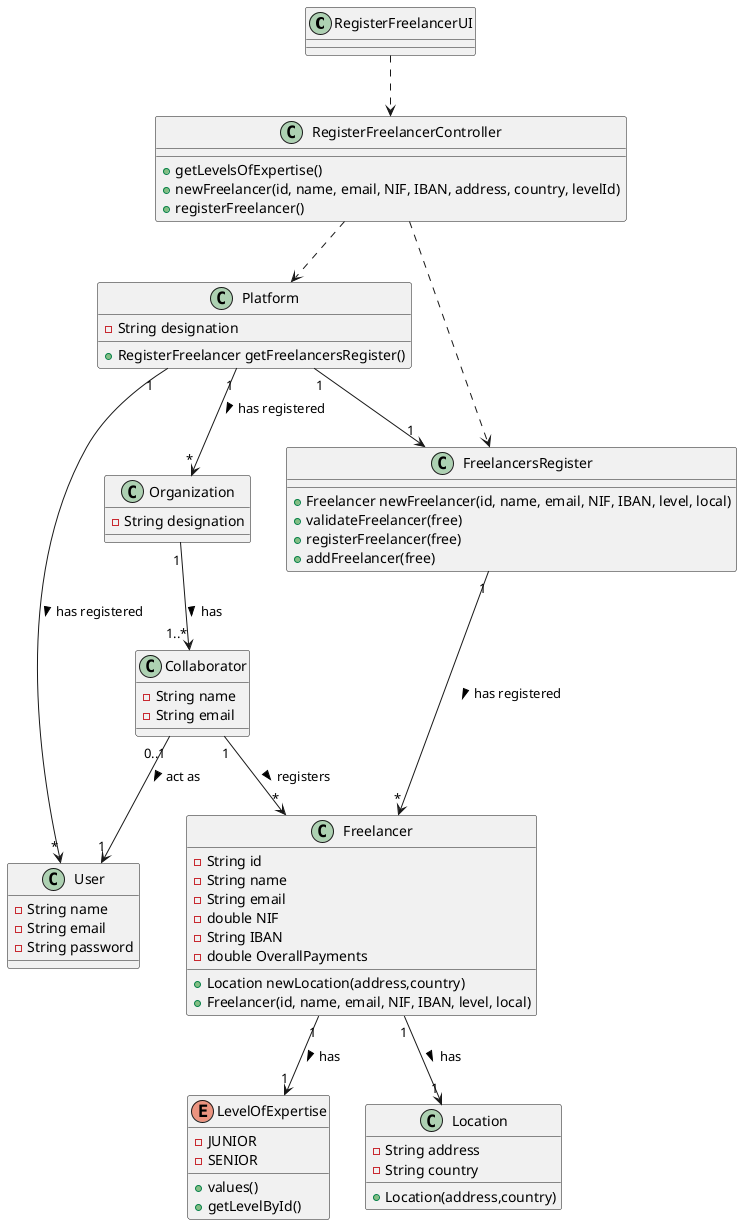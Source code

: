 @startuml

class RegisterFreelancerUI {

}

class RegisterFreelancerController {
  +getLevelsOfExpertise()
  +newFreelancer(id, name, email, NIF, IBAN, address, country, levelId)
  +registerFreelancer()
}

class Platform {
  -String designation
  +RegisterFreelancer getFreelancersRegister()
}

class FreelancersRegister {
  +Freelancer newFreelancer(id, name, email, NIF, IBAN, level, local)
  +validateFreelancer(free)
  +registerFreelancer(free)
  +addFreelancer(free)
}

class Organization {
  -String designation
}

class Collaborator {
  -String name
  -String email
}

class User {
  -String name
  -String email
  -String password
}

class Freelancer {
  -String id
  -String name
  -String email
  -double NIF
  -String IBAN
  -double OverallPayments
  +Location newLocation(address,country)
  +Freelancer(id, name, email, NIF, IBAN, level, local)
}

enum LevelOfExpertise {
   -JUNIOR
   -SENIOR
   +values()
   +getLevelById()
}

class Location {
  -String address
  -String country
  +Location(address,country)
}

RegisterFreelancerUI ..> RegisterFreelancerController
RegisterFreelancerController ..> Platform
RegisterFreelancerController ..> FreelancersRegister

Platform "1" --> "*" Organization : has registered >
Platform "1" --> "*" User : has registered >
Platform "1" --> "1" FreelancersRegister

FreelancersRegister "1" --> "*" Freelancer : has registered >

Organization "1" --> "1..*" Collaborator: has >

Collaborator "0..1" --> "1" User : act as >
Collaborator "1" --> "*" Freelancer : registers >

Freelancer "1" --> "1" LevelOfExpertise : has >
Freelancer "1" --> "1" Location : has >
@enduml
